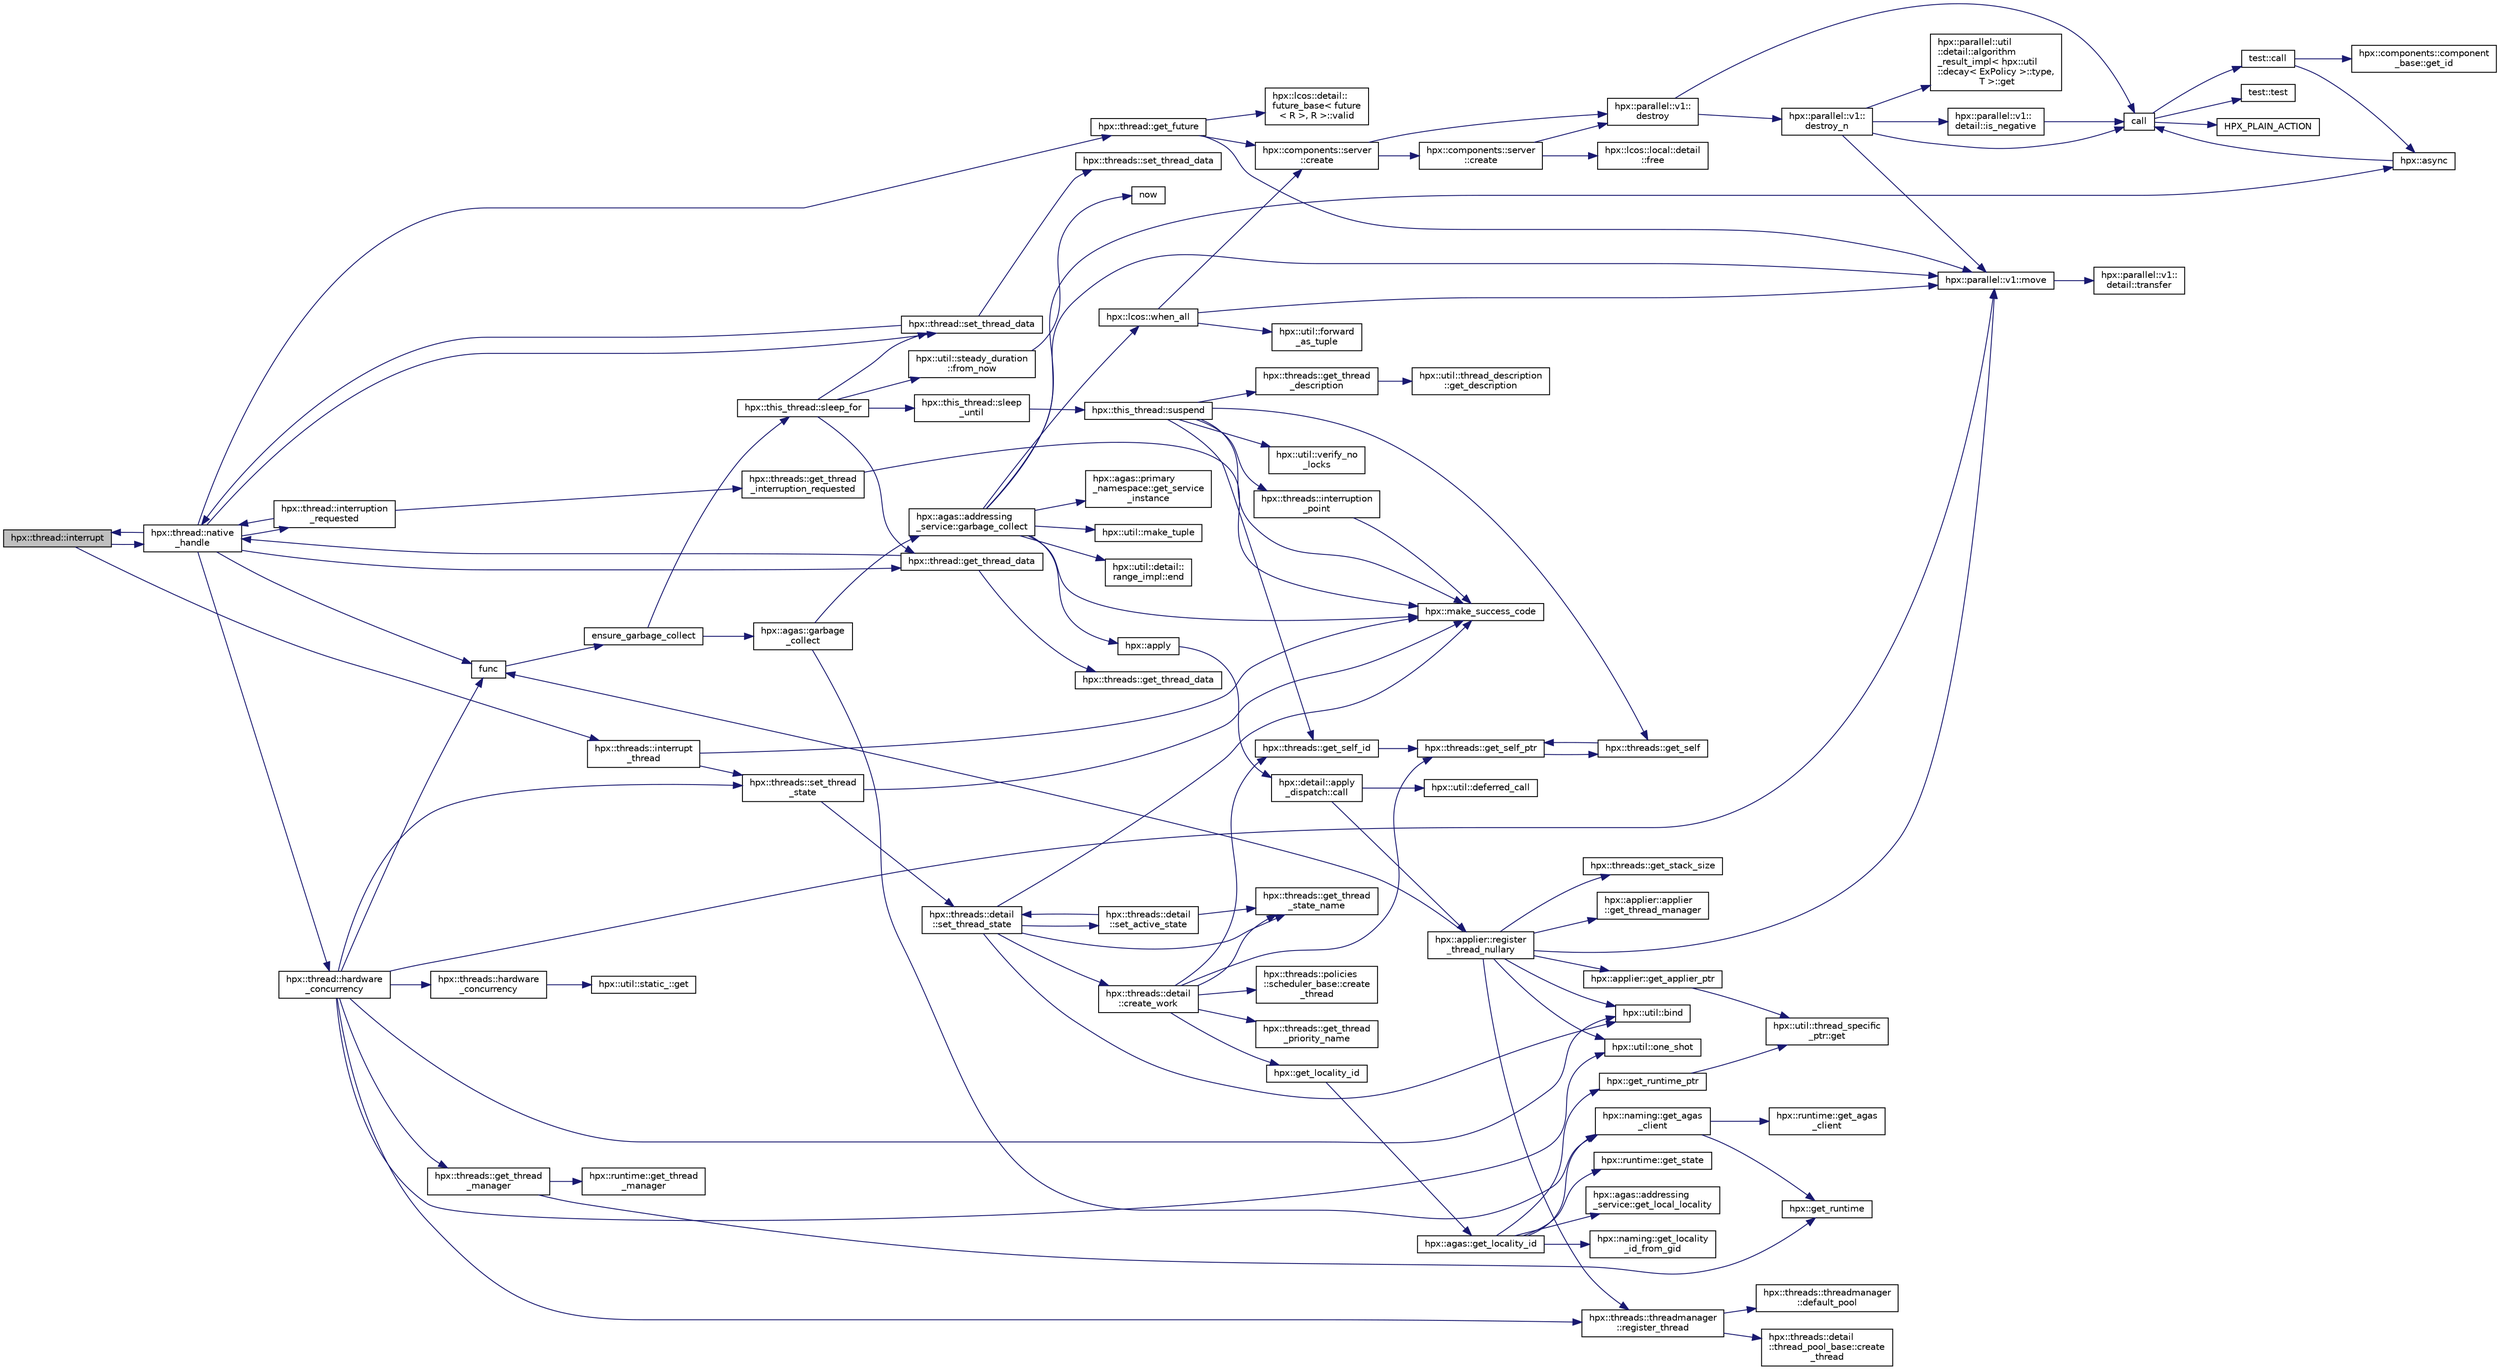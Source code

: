 digraph "hpx::thread::interrupt"
{
  edge [fontname="Helvetica",fontsize="10",labelfontname="Helvetica",labelfontsize="10"];
  node [fontname="Helvetica",fontsize="10",shape=record];
  rankdir="LR";
  Node2045 [label="hpx::thread::interrupt",height=0.2,width=0.4,color="black", fillcolor="grey75", style="filled", fontcolor="black"];
  Node2045 -> Node2046 [color="midnightblue",fontsize="10",style="solid",fontname="Helvetica"];
  Node2046 [label="hpx::threads::interrupt\l_thread",height=0.2,width=0.4,color="black", fillcolor="white", style="filled",URL="$d7/d28/namespacehpx_1_1threads.html#a6bdda1a2aab61b9b13d274b5155d7e73"];
  Node2046 -> Node2047 [color="midnightblue",fontsize="10",style="solid",fontname="Helvetica"];
  Node2047 [label="hpx::make_success_code",height=0.2,width=0.4,color="black", fillcolor="white", style="filled",URL="$d8/d83/namespacehpx.html#a0e8512a8f49e2a6c8185061181419d8f",tooltip="Returns error_code(hpx::success, \"success\", mode). "];
  Node2046 -> Node2048 [color="midnightblue",fontsize="10",style="solid",fontname="Helvetica"];
  Node2048 [label="hpx::threads::set_thread\l_state",height=0.2,width=0.4,color="black", fillcolor="white", style="filled",URL="$d7/d28/namespacehpx_1_1threads.html#ac0690ad16ad778bcc79dcd727cc33025",tooltip="Set the thread state of the thread referenced by the thread_id id. "];
  Node2048 -> Node2047 [color="midnightblue",fontsize="10",style="solid",fontname="Helvetica"];
  Node2048 -> Node2049 [color="midnightblue",fontsize="10",style="solid",fontname="Helvetica"];
  Node2049 [label="hpx::threads::detail\l::set_thread_state",height=0.2,width=0.4,color="black", fillcolor="white", style="filled",URL="$d2/dd1/namespacehpx_1_1threads_1_1detail.html#af85ddc854c4a149bf1738eb1b111b9ab"];
  Node2049 -> Node2050 [color="midnightblue",fontsize="10",style="solid",fontname="Helvetica"];
  Node2050 [label="hpx::threads::get_thread\l_state_name",height=0.2,width=0.4,color="black", fillcolor="white", style="filled",URL="$d7/d28/namespacehpx_1_1threads.html#a26f91ea8d2195f165c033241c5cd11db"];
  Node2049 -> Node2047 [color="midnightblue",fontsize="10",style="solid",fontname="Helvetica"];
  Node2049 -> Node2051 [color="midnightblue",fontsize="10",style="solid",fontname="Helvetica"];
  Node2051 [label="hpx::util::bind",height=0.2,width=0.4,color="black", fillcolor="white", style="filled",URL="$df/dad/namespacehpx_1_1util.html#ad844caedf82a0173d6909d910c3e48c6"];
  Node2049 -> Node2052 [color="midnightblue",fontsize="10",style="solid",fontname="Helvetica"];
  Node2052 [label="hpx::threads::detail\l::set_active_state",height=0.2,width=0.4,color="black", fillcolor="white", style="filled",URL="$d2/dd1/namespacehpx_1_1threads_1_1detail.html#a45884a5bf04ad66a4f259231a3947e76"];
  Node2052 -> Node2050 [color="midnightblue",fontsize="10",style="solid",fontname="Helvetica"];
  Node2052 -> Node2049 [color="midnightblue",fontsize="10",style="solid",fontname="Helvetica"];
  Node2049 -> Node2053 [color="midnightblue",fontsize="10",style="solid",fontname="Helvetica"];
  Node2053 [label="hpx::threads::detail\l::create_work",height=0.2,width=0.4,color="black", fillcolor="white", style="filled",URL="$d2/dd1/namespacehpx_1_1threads_1_1detail.html#ae22384a3c1b1a1940032fad068fb54b1"];
  Node2053 -> Node2050 [color="midnightblue",fontsize="10",style="solid",fontname="Helvetica"];
  Node2053 -> Node2054 [color="midnightblue",fontsize="10",style="solid",fontname="Helvetica"];
  Node2054 [label="hpx::threads::get_thread\l_priority_name",height=0.2,width=0.4,color="black", fillcolor="white", style="filled",URL="$d7/d28/namespacehpx_1_1threads.html#a9c6b2fec0c1cf5b06ff83ce756ca6d42"];
  Node2053 -> Node2055 [color="midnightblue",fontsize="10",style="solid",fontname="Helvetica"];
  Node2055 [label="hpx::threads::get_self_ptr",height=0.2,width=0.4,color="black", fillcolor="white", style="filled",URL="$d7/d28/namespacehpx_1_1threads.html#a22877ae347ad884cde3a51397dad6c53"];
  Node2055 -> Node2056 [color="midnightblue",fontsize="10",style="solid",fontname="Helvetica"];
  Node2056 [label="hpx::threads::get_self",height=0.2,width=0.4,color="black", fillcolor="white", style="filled",URL="$d7/d28/namespacehpx_1_1threads.html#a07daf4d6d29233f20d66d41ab7b5b8e8"];
  Node2056 -> Node2055 [color="midnightblue",fontsize="10",style="solid",fontname="Helvetica"];
  Node2053 -> Node2057 [color="midnightblue",fontsize="10",style="solid",fontname="Helvetica"];
  Node2057 [label="hpx::threads::get_self_id",height=0.2,width=0.4,color="black", fillcolor="white", style="filled",URL="$d7/d28/namespacehpx_1_1threads.html#afafe0f900b9fac3d4ed3c747625c1cfe"];
  Node2057 -> Node2055 [color="midnightblue",fontsize="10",style="solid",fontname="Helvetica"];
  Node2053 -> Node2058 [color="midnightblue",fontsize="10",style="solid",fontname="Helvetica"];
  Node2058 [label="hpx::get_locality_id",height=0.2,width=0.4,color="black", fillcolor="white", style="filled",URL="$d8/d83/namespacehpx.html#a158d7c54a657bb364c1704033010697b",tooltip="Return the number of the locality this function is being called from. "];
  Node2058 -> Node2059 [color="midnightblue",fontsize="10",style="solid",fontname="Helvetica"];
  Node2059 [label="hpx::agas::get_locality_id",height=0.2,width=0.4,color="black", fillcolor="white", style="filled",URL="$dc/d54/namespacehpx_1_1agas.html#a491cc2ddecdf0f1a9129900caa6a4d3e"];
  Node2059 -> Node2060 [color="midnightblue",fontsize="10",style="solid",fontname="Helvetica"];
  Node2060 [label="hpx::get_runtime_ptr",height=0.2,width=0.4,color="black", fillcolor="white", style="filled",URL="$d8/d83/namespacehpx.html#af29daf2bb3e01b4d6495a1742b6cce64"];
  Node2060 -> Node2061 [color="midnightblue",fontsize="10",style="solid",fontname="Helvetica"];
  Node2061 [label="hpx::util::thread_specific\l_ptr::get",height=0.2,width=0.4,color="black", fillcolor="white", style="filled",URL="$d4/d4c/structhpx_1_1util_1_1thread__specific__ptr.html#a3b27d8520710478aa41d1f74206bdba9"];
  Node2059 -> Node2062 [color="midnightblue",fontsize="10",style="solid",fontname="Helvetica"];
  Node2062 [label="hpx::runtime::get_state",height=0.2,width=0.4,color="black", fillcolor="white", style="filled",URL="$d0/d7b/classhpx_1_1runtime.html#ab405f80e060dac95d624520f38b0524c"];
  Node2059 -> Node2063 [color="midnightblue",fontsize="10",style="solid",fontname="Helvetica"];
  Node2063 [label="hpx::naming::get_agas\l_client",height=0.2,width=0.4,color="black", fillcolor="white", style="filled",URL="$d4/dc9/namespacehpx_1_1naming.html#a0408fffd5d34b620712a801b0ae3b032"];
  Node2063 -> Node2064 [color="midnightblue",fontsize="10",style="solid",fontname="Helvetica"];
  Node2064 [label="hpx::get_runtime",height=0.2,width=0.4,color="black", fillcolor="white", style="filled",URL="$d8/d83/namespacehpx.html#aef902cc6c7dd3b9fbadf34d1e850a070"];
  Node2063 -> Node2065 [color="midnightblue",fontsize="10",style="solid",fontname="Helvetica"];
  Node2065 [label="hpx::runtime::get_agas\l_client",height=0.2,width=0.4,color="black", fillcolor="white", style="filled",URL="$d0/d7b/classhpx_1_1runtime.html#aeb5dddd30d6b9861669af8ad44d1a96a"];
  Node2059 -> Node2066 [color="midnightblue",fontsize="10",style="solid",fontname="Helvetica"];
  Node2066 [label="hpx::agas::addressing\l_service::get_local_locality",height=0.2,width=0.4,color="black", fillcolor="white", style="filled",URL="$db/d58/structhpx_1_1agas_1_1addressing__service.html#ab52c19a37c2a7a006c6c15f90ad0539c"];
  Node2059 -> Node2067 [color="midnightblue",fontsize="10",style="solid",fontname="Helvetica"];
  Node2067 [label="hpx::naming::get_locality\l_id_from_gid",height=0.2,width=0.4,color="black", fillcolor="white", style="filled",URL="$d4/dc9/namespacehpx_1_1naming.html#a7fd43037784560bd04fda9b49e33529f"];
  Node2053 -> Node2068 [color="midnightblue",fontsize="10",style="solid",fontname="Helvetica"];
  Node2068 [label="hpx::threads::policies\l::scheduler_base::create\l_thread",height=0.2,width=0.4,color="black", fillcolor="white", style="filled",URL="$dd/d7e/structhpx_1_1threads_1_1policies_1_1scheduler__base.html#ad3b05cd7f363cc8e8410ce368c3794e0"];
  Node2045 -> Node2069 [color="midnightblue",fontsize="10",style="solid",fontname="Helvetica"];
  Node2069 [label="hpx::thread::native\l_handle",height=0.2,width=0.4,color="black", fillcolor="white", style="filled",URL="$de/d9b/classhpx_1_1thread.html#acf48190d264ab64c1c4ec99d0b421b5a"];
  Node2069 -> Node2070 [color="midnightblue",fontsize="10",style="solid",fontname="Helvetica"];
  Node2070 [label="hpx::thread::hardware\l_concurrency",height=0.2,width=0.4,color="black", fillcolor="white", style="filled",URL="$de/d9b/classhpx_1_1thread.html#a8e4fff210e02485ba493bc3a2a956c03"];
  Node2070 -> Node2071 [color="midnightblue",fontsize="10",style="solid",fontname="Helvetica"];
  Node2071 [label="hpx::threads::hardware\l_concurrency",height=0.2,width=0.4,color="black", fillcolor="white", style="filled",URL="$d7/d28/namespacehpx_1_1threads.html#aa8752a235478d2ad7b5ac467b63ab527"];
  Node2071 -> Node2072 [color="midnightblue",fontsize="10",style="solid",fontname="Helvetica"];
  Node2072 [label="hpx::util::static_::get",height=0.2,width=0.4,color="black", fillcolor="white", style="filled",URL="$d3/dbb/structhpx_1_1util_1_1static__.html#a2967c633948a3bf17a3b5405ef5a8318"];
  Node2070 -> Node2073 [color="midnightblue",fontsize="10",style="solid",fontname="Helvetica"];
  Node2073 [label="func",height=0.2,width=0.4,color="black", fillcolor="white", style="filled",URL="$d8/dfd/id__type__ref__counting__1032_8cpp.html#ab811b86ea5107ffb3351fcaa29d2c652"];
  Node2073 -> Node2074 [color="midnightblue",fontsize="10",style="solid",fontname="Helvetica"];
  Node2074 [label="ensure_garbage_collect",height=0.2,width=0.4,color="black", fillcolor="white", style="filled",URL="$d8/dfd/id__type__ref__counting__1032_8cpp.html#a5264b94bf7c262ac0e521fb290d476d5"];
  Node2074 -> Node2075 [color="midnightblue",fontsize="10",style="solid",fontname="Helvetica"];
  Node2075 [label="hpx::this_thread::sleep_for",height=0.2,width=0.4,color="black", fillcolor="white", style="filled",URL="$d9/d52/namespacehpx_1_1this__thread.html#afc042a5a5fa52eef2d1d177a343435cf"];
  Node2075 -> Node2076 [color="midnightblue",fontsize="10",style="solid",fontname="Helvetica"];
  Node2076 [label="hpx::this_thread::sleep\l_until",height=0.2,width=0.4,color="black", fillcolor="white", style="filled",URL="$d9/d52/namespacehpx_1_1this__thread.html#ae12a853980115b23ff0ab8ca06622658"];
  Node2076 -> Node2077 [color="midnightblue",fontsize="10",style="solid",fontname="Helvetica"];
  Node2077 [label="hpx::this_thread::suspend",height=0.2,width=0.4,color="black", fillcolor="white", style="filled",URL="$d9/d52/namespacehpx_1_1this__thread.html#aca220026fb3014c0881d129fe31c0073"];
  Node2077 -> Node2056 [color="midnightblue",fontsize="10",style="solid",fontname="Helvetica"];
  Node2077 -> Node2057 [color="midnightblue",fontsize="10",style="solid",fontname="Helvetica"];
  Node2077 -> Node2078 [color="midnightblue",fontsize="10",style="solid",fontname="Helvetica"];
  Node2078 [label="hpx::threads::interruption\l_point",height=0.2,width=0.4,color="black", fillcolor="white", style="filled",URL="$d7/d28/namespacehpx_1_1threads.html#ada6ec56a12b050707311d8c628089059"];
  Node2078 -> Node2047 [color="midnightblue",fontsize="10",style="solid",fontname="Helvetica"];
  Node2077 -> Node2079 [color="midnightblue",fontsize="10",style="solid",fontname="Helvetica"];
  Node2079 [label="hpx::util::verify_no\l_locks",height=0.2,width=0.4,color="black", fillcolor="white", style="filled",URL="$df/dad/namespacehpx_1_1util.html#ae0e1837ee6f09b79b26c2e788d2e9fc9"];
  Node2077 -> Node2080 [color="midnightblue",fontsize="10",style="solid",fontname="Helvetica"];
  Node2080 [label="hpx::threads::get_thread\l_description",height=0.2,width=0.4,color="black", fillcolor="white", style="filled",URL="$d7/d28/namespacehpx_1_1threads.html#a42fc18a7a680f4e8bc633a4b4c956701"];
  Node2080 -> Node2081 [color="midnightblue",fontsize="10",style="solid",fontname="Helvetica"];
  Node2081 [label="hpx::util::thread_description\l::get_description",height=0.2,width=0.4,color="black", fillcolor="white", style="filled",URL="$df/d9e/structhpx_1_1util_1_1thread__description.html#a8c834e14eca6eb228188022577f9f952"];
  Node2077 -> Node2047 [color="midnightblue",fontsize="10",style="solid",fontname="Helvetica"];
  Node2075 -> Node2082 [color="midnightblue",fontsize="10",style="solid",fontname="Helvetica"];
  Node2082 [label="hpx::util::steady_duration\l::from_now",height=0.2,width=0.4,color="black", fillcolor="white", style="filled",URL="$d9/d4f/classhpx_1_1util_1_1steady__duration.html#a0132206d767cd0f7395507b40111a153"];
  Node2082 -> Node2083 [color="midnightblue",fontsize="10",style="solid",fontname="Helvetica"];
  Node2083 [label="now",height=0.2,width=0.4,color="black", fillcolor="white", style="filled",URL="$de/db3/1d__stencil__1__omp_8cpp.html#a89e9667753dccfac455bd37a7a3a7b16"];
  Node2075 -> Node2084 [color="midnightblue",fontsize="10",style="solid",fontname="Helvetica"];
  Node2084 [label="hpx::thread::get_thread_data",height=0.2,width=0.4,color="black", fillcolor="white", style="filled",URL="$de/d9b/classhpx_1_1thread.html#a4535ef82cec3b953d2c941d20e3e3904"];
  Node2084 -> Node2085 [color="midnightblue",fontsize="10",style="solid",fontname="Helvetica"];
  Node2085 [label="hpx::threads::get_thread_data",height=0.2,width=0.4,color="black", fillcolor="white", style="filled",URL="$d7/d28/namespacehpx_1_1threads.html#a8737931ff6303807225f735b2b384ae4"];
  Node2084 -> Node2069 [color="midnightblue",fontsize="10",style="solid",fontname="Helvetica"];
  Node2075 -> Node2086 [color="midnightblue",fontsize="10",style="solid",fontname="Helvetica"];
  Node2086 [label="hpx::thread::set_thread_data",height=0.2,width=0.4,color="black", fillcolor="white", style="filled",URL="$de/d9b/classhpx_1_1thread.html#a7317a3cf5251f3b33c990449570d4cea"];
  Node2086 -> Node2087 [color="midnightblue",fontsize="10",style="solid",fontname="Helvetica"];
  Node2087 [label="hpx::threads::set_thread_data",height=0.2,width=0.4,color="black", fillcolor="white", style="filled",URL="$d7/d28/namespacehpx_1_1threads.html#a00a625acc149fce3ae38e4340454acf7"];
  Node2086 -> Node2069 [color="midnightblue",fontsize="10",style="solid",fontname="Helvetica"];
  Node2074 -> Node2088 [color="midnightblue",fontsize="10",style="solid",fontname="Helvetica"];
  Node2088 [label="hpx::agas::garbage\l_collect",height=0.2,width=0.4,color="black", fillcolor="white", style="filled",URL="$dc/d54/namespacehpx_1_1agas.html#a951337adc4f9bd6df00a50737468e911"];
  Node2088 -> Node2063 [color="midnightblue",fontsize="10",style="solid",fontname="Helvetica"];
  Node2088 -> Node2089 [color="midnightblue",fontsize="10",style="solid",fontname="Helvetica"];
  Node2089 [label="hpx::agas::addressing\l_service::garbage_collect",height=0.2,width=0.4,color="black", fillcolor="white", style="filled",URL="$db/d58/structhpx_1_1agas_1_1addressing__service.html#a87dcae0eacf6e62d5103ebf516d86f63"];
  Node2089 -> Node2047 [color="midnightblue",fontsize="10",style="solid",fontname="Helvetica"];
  Node2089 -> Node2090 [color="midnightblue",fontsize="10",style="solid",fontname="Helvetica"];
  Node2090 [label="hpx::agas::primary\l_namespace::get_service\l_instance",height=0.2,width=0.4,color="black", fillcolor="white", style="filled",URL="$d1/d43/structhpx_1_1agas_1_1primary__namespace.html#a7630ff0f30ff8c23b13b4672c5350e2e"];
  Node2089 -> Node2091 [color="midnightblue",fontsize="10",style="solid",fontname="Helvetica"];
  Node2091 [label="hpx::util::make_tuple",height=0.2,width=0.4,color="black", fillcolor="white", style="filled",URL="$df/dad/namespacehpx_1_1util.html#a06fa74211a987d208e013f400a9f5328"];
  Node2089 -> Node2092 [color="midnightblue",fontsize="10",style="solid",fontname="Helvetica"];
  Node2092 [label="hpx::util::detail::\lrange_impl::end",height=0.2,width=0.4,color="black", fillcolor="white", style="filled",URL="$d4/d4a/namespacehpx_1_1util_1_1detail_1_1range__impl.html#afb2ea48b0902f52ee4d8b764807b4316"];
  Node2089 -> Node2093 [color="midnightblue",fontsize="10",style="solid",fontname="Helvetica"];
  Node2093 [label="hpx::apply",height=0.2,width=0.4,color="black", fillcolor="white", style="filled",URL="$d8/d83/namespacehpx.html#aa87762f0db0731d385f3fdfdb25d59fc"];
  Node2093 -> Node2094 [color="midnightblue",fontsize="10",style="solid",fontname="Helvetica"];
  Node2094 [label="hpx::detail::apply\l_dispatch::call",height=0.2,width=0.4,color="black", fillcolor="white", style="filled",URL="$db/de8/structhpx_1_1detail_1_1apply__dispatch.html#a0755fab16d281e74bcff0f8045be9459"];
  Node2094 -> Node2095 [color="midnightblue",fontsize="10",style="solid",fontname="Helvetica"];
  Node2095 [label="hpx::applier::register\l_thread_nullary",height=0.2,width=0.4,color="black", fillcolor="white", style="filled",URL="$d8/dcb/namespacehpx_1_1applier.html#a401cd1145927e58d74d1eb52aaccd936"];
  Node2095 -> Node2096 [color="midnightblue",fontsize="10",style="solid",fontname="Helvetica"];
  Node2096 [label="hpx::applier::get_applier_ptr",height=0.2,width=0.4,color="black", fillcolor="white", style="filled",URL="$d8/dcb/namespacehpx_1_1applier.html#a617483cf2b77ad3a0aa428ade7b35299"];
  Node2096 -> Node2061 [color="midnightblue",fontsize="10",style="solid",fontname="Helvetica"];
  Node2095 -> Node2073 [color="midnightblue",fontsize="10",style="solid",fontname="Helvetica"];
  Node2095 -> Node2051 [color="midnightblue",fontsize="10",style="solid",fontname="Helvetica"];
  Node2095 -> Node2097 [color="midnightblue",fontsize="10",style="solid",fontname="Helvetica"];
  Node2097 [label="hpx::util::one_shot",height=0.2,width=0.4,color="black", fillcolor="white", style="filled",URL="$df/dad/namespacehpx_1_1util.html#a273e61be42a72415291e0ec0a4f28c7a"];
  Node2095 -> Node2098 [color="midnightblue",fontsize="10",style="solid",fontname="Helvetica"];
  Node2098 [label="hpx::parallel::v1::move",height=0.2,width=0.4,color="black", fillcolor="white", style="filled",URL="$db/db9/namespacehpx_1_1parallel_1_1v1.html#aa7c4ede081ce786c9d1eb1adff495cfc"];
  Node2098 -> Node2099 [color="midnightblue",fontsize="10",style="solid",fontname="Helvetica"];
  Node2099 [label="hpx::parallel::v1::\ldetail::transfer",height=0.2,width=0.4,color="black", fillcolor="white", style="filled",URL="$d2/ddd/namespacehpx_1_1parallel_1_1v1_1_1detail.html#ab1b56a05e1885ca7cc7ffa1804dd2f3c"];
  Node2095 -> Node2100 [color="midnightblue",fontsize="10",style="solid",fontname="Helvetica"];
  Node2100 [label="hpx::threads::get_stack_size",height=0.2,width=0.4,color="black", fillcolor="white", style="filled",URL="$d7/d28/namespacehpx_1_1threads.html#af597241b3c2785150be206737ca04aa6",tooltip="The get_stack_size function is part of the thread related API. It. "];
  Node2095 -> Node2101 [color="midnightblue",fontsize="10",style="solid",fontname="Helvetica"];
  Node2101 [label="hpx::applier::applier\l::get_thread_manager",height=0.2,width=0.4,color="black", fillcolor="white", style="filled",URL="$da/dcb/classhpx_1_1applier_1_1applier.html#acc36d583973701e573be39da97bba866",tooltip="Access the thread-manager instance associated with this applier. "];
  Node2095 -> Node2102 [color="midnightblue",fontsize="10",style="solid",fontname="Helvetica"];
  Node2102 [label="hpx::threads::threadmanager\l::register_thread",height=0.2,width=0.4,color="black", fillcolor="white", style="filled",URL="$d5/daa/classhpx_1_1threads_1_1threadmanager.html#a7f79c7578e08a60ca45eb276ce8133d8"];
  Node2102 -> Node2103 [color="midnightblue",fontsize="10",style="solid",fontname="Helvetica"];
  Node2103 [label="hpx::threads::threadmanager\l::default_pool",height=0.2,width=0.4,color="black", fillcolor="white", style="filled",URL="$d5/daa/classhpx_1_1threads_1_1threadmanager.html#a851f067d03b5dd1c5e6a9a6a841e05df"];
  Node2102 -> Node2104 [color="midnightblue",fontsize="10",style="solid",fontname="Helvetica"];
  Node2104 [label="hpx::threads::detail\l::thread_pool_base::create\l_thread",height=0.2,width=0.4,color="black", fillcolor="white", style="filled",URL="$de/dae/classhpx_1_1threads_1_1detail_1_1thread__pool__base.html#ad35d3779eef6f4528e62a26d71b34b34"];
  Node2094 -> Node2105 [color="midnightblue",fontsize="10",style="solid",fontname="Helvetica"];
  Node2105 [label="hpx::util::deferred_call",height=0.2,width=0.4,color="black", fillcolor="white", style="filled",URL="$df/dad/namespacehpx_1_1util.html#acdded623c658a7a3436f7e76bc9d881c"];
  Node2089 -> Node2098 [color="midnightblue",fontsize="10",style="solid",fontname="Helvetica"];
  Node2089 -> Node2106 [color="midnightblue",fontsize="10",style="solid",fontname="Helvetica"];
  Node2106 [label="hpx::async",height=0.2,width=0.4,color="black", fillcolor="white", style="filled",URL="$d8/d83/namespacehpx.html#acb7d8e37b73b823956ce144f9a57eaa4"];
  Node2106 -> Node2107 [color="midnightblue",fontsize="10",style="solid",fontname="Helvetica"];
  Node2107 [label="call",height=0.2,width=0.4,color="black", fillcolor="white", style="filled",URL="$d2/d67/promise__1620_8cpp.html#a58357f0b82bc761e1d0b9091ed563a70"];
  Node2107 -> Node2108 [color="midnightblue",fontsize="10",style="solid",fontname="Helvetica"];
  Node2108 [label="test::test",height=0.2,width=0.4,color="black", fillcolor="white", style="filled",URL="$d8/d89/structtest.html#ab42d5ece712d716b04cb3f686f297a26"];
  Node2107 -> Node2109 [color="midnightblue",fontsize="10",style="solid",fontname="Helvetica"];
  Node2109 [label="HPX_PLAIN_ACTION",height=0.2,width=0.4,color="black", fillcolor="white", style="filled",URL="$d2/d67/promise__1620_8cpp.html#ab96aab827a4b1fcaf66cfe0ba83fef23"];
  Node2107 -> Node2110 [color="midnightblue",fontsize="10",style="solid",fontname="Helvetica"];
  Node2110 [label="test::call",height=0.2,width=0.4,color="black", fillcolor="white", style="filled",URL="$d8/d89/structtest.html#aeb29e7ed6518b9426ccf1344c52620ae"];
  Node2110 -> Node2106 [color="midnightblue",fontsize="10",style="solid",fontname="Helvetica"];
  Node2110 -> Node2111 [color="midnightblue",fontsize="10",style="solid",fontname="Helvetica"];
  Node2111 [label="hpx::components::component\l_base::get_id",height=0.2,width=0.4,color="black", fillcolor="white", style="filled",URL="$d2/de6/classhpx_1_1components_1_1component__base.html#a4c8fd93514039bdf01c48d66d82b19cd"];
  Node2089 -> Node2112 [color="midnightblue",fontsize="10",style="solid",fontname="Helvetica"];
  Node2112 [label="hpx::lcos::when_all",height=0.2,width=0.4,color="black", fillcolor="white", style="filled",URL="$d2/dc9/namespacehpx_1_1lcos.html#a1a6fb024d8690923fb185d5aee204d54"];
  Node2112 -> Node2113 [color="midnightblue",fontsize="10",style="solid",fontname="Helvetica"];
  Node2113 [label="hpx::util::forward\l_as_tuple",height=0.2,width=0.4,color="black", fillcolor="white", style="filled",URL="$df/dad/namespacehpx_1_1util.html#ab7c31e3f24c3302a4f67b6735a6fa597"];
  Node2112 -> Node2098 [color="midnightblue",fontsize="10",style="solid",fontname="Helvetica"];
  Node2112 -> Node2114 [color="midnightblue",fontsize="10",style="solid",fontname="Helvetica"];
  Node2114 [label="hpx::components::server\l::create",height=0.2,width=0.4,color="black", fillcolor="white", style="filled",URL="$d2/da2/namespacehpx_1_1components_1_1server.html#ac776c89f3d68ceb910e8cee9fa937ab4",tooltip="Create arrays of components using their default constructor. "];
  Node2114 -> Node2115 [color="midnightblue",fontsize="10",style="solid",fontname="Helvetica"];
  Node2115 [label="hpx::components::server\l::create",height=0.2,width=0.4,color="black", fillcolor="white", style="filled",URL="$d2/da2/namespacehpx_1_1components_1_1server.html#a77d26de181c97b444565e230577981bd"];
  Node2115 -> Node2116 [color="midnightblue",fontsize="10",style="solid",fontname="Helvetica"];
  Node2116 [label="hpx::lcos::local::detail\l::free",height=0.2,width=0.4,color="black", fillcolor="white", style="filled",URL="$d4/dcb/namespacehpx_1_1lcos_1_1local_1_1detail.html#a55a940f019734e9bb045dc123cd80e48"];
  Node2115 -> Node2117 [color="midnightblue",fontsize="10",style="solid",fontname="Helvetica"];
  Node2117 [label="hpx::parallel::v1::\ldestroy",height=0.2,width=0.4,color="black", fillcolor="white", style="filled",URL="$db/db9/namespacehpx_1_1parallel_1_1v1.html#acf303558375048e8a7cc9a2c2e09477f"];
  Node2117 -> Node2107 [color="midnightblue",fontsize="10",style="solid",fontname="Helvetica"];
  Node2117 -> Node2118 [color="midnightblue",fontsize="10",style="solid",fontname="Helvetica"];
  Node2118 [label="hpx::parallel::v1::\ldestroy_n",height=0.2,width=0.4,color="black", fillcolor="white", style="filled",URL="$db/db9/namespacehpx_1_1parallel_1_1v1.html#a71d0691132a300690163f5636bcd5bd3"];
  Node2118 -> Node2119 [color="midnightblue",fontsize="10",style="solid",fontname="Helvetica"];
  Node2119 [label="hpx::parallel::v1::\ldetail::is_negative",height=0.2,width=0.4,color="black", fillcolor="white", style="filled",URL="$d2/ddd/namespacehpx_1_1parallel_1_1v1_1_1detail.html#adf2e40fc4b20ad0fd442ee3118a4d527"];
  Node2119 -> Node2107 [color="midnightblue",fontsize="10",style="solid",fontname="Helvetica"];
  Node2118 -> Node2120 [color="midnightblue",fontsize="10",style="solid",fontname="Helvetica"];
  Node2120 [label="hpx::parallel::util\l::detail::algorithm\l_result_impl\< hpx::util\l::decay\< ExPolicy \>::type,\l T \>::get",height=0.2,width=0.4,color="black", fillcolor="white", style="filled",URL="$d2/d42/structhpx_1_1parallel_1_1util_1_1detail_1_1algorithm__result__impl.html#ab5b051e8ec74eff5e0e62fd63f5d377e"];
  Node2118 -> Node2098 [color="midnightblue",fontsize="10",style="solid",fontname="Helvetica"];
  Node2118 -> Node2107 [color="midnightblue",fontsize="10",style="solid",fontname="Helvetica"];
  Node2114 -> Node2117 [color="midnightblue",fontsize="10",style="solid",fontname="Helvetica"];
  Node2070 -> Node2051 [color="midnightblue",fontsize="10",style="solid",fontname="Helvetica"];
  Node2070 -> Node2097 [color="midnightblue",fontsize="10",style="solid",fontname="Helvetica"];
  Node2070 -> Node2098 [color="midnightblue",fontsize="10",style="solid",fontname="Helvetica"];
  Node2070 -> Node2121 [color="midnightblue",fontsize="10",style="solid",fontname="Helvetica"];
  Node2121 [label="hpx::threads::get_thread\l_manager",height=0.2,width=0.4,color="black", fillcolor="white", style="filled",URL="$d7/d28/namespacehpx_1_1threads.html#a076973c3a53beadde7d967e22c4f6cce"];
  Node2121 -> Node2064 [color="midnightblue",fontsize="10",style="solid",fontname="Helvetica"];
  Node2121 -> Node2122 [color="midnightblue",fontsize="10",style="solid",fontname="Helvetica"];
  Node2122 [label="hpx::runtime::get_thread\l_manager",height=0.2,width=0.4,color="black", fillcolor="white", style="filled",URL="$d0/d7b/classhpx_1_1runtime.html#a865b12d57fcd44a8d3dda3e35414f563"];
  Node2070 -> Node2102 [color="midnightblue",fontsize="10",style="solid",fontname="Helvetica"];
  Node2070 -> Node2048 [color="midnightblue",fontsize="10",style="solid",fontname="Helvetica"];
  Node2069 -> Node2045 [color="midnightblue",fontsize="10",style="solid",fontname="Helvetica"];
  Node2069 -> Node2123 [color="midnightblue",fontsize="10",style="solid",fontname="Helvetica"];
  Node2123 [label="hpx::thread::interruption\l_requested",height=0.2,width=0.4,color="black", fillcolor="white", style="filled",URL="$de/d9b/classhpx_1_1thread.html#a33276bb4c20bbb0b1978944e18ef71b8"];
  Node2123 -> Node2124 [color="midnightblue",fontsize="10",style="solid",fontname="Helvetica"];
  Node2124 [label="hpx::threads::get_thread\l_interruption_requested",height=0.2,width=0.4,color="black", fillcolor="white", style="filled",URL="$d7/d28/namespacehpx_1_1threads.html#ae64a7fdb8b5c8bac7be0c8282672a03b"];
  Node2124 -> Node2047 [color="midnightblue",fontsize="10",style="solid",fontname="Helvetica"];
  Node2123 -> Node2069 [color="midnightblue",fontsize="10",style="solid",fontname="Helvetica"];
  Node2069 -> Node2125 [color="midnightblue",fontsize="10",style="solid",fontname="Helvetica"];
  Node2125 [label="hpx::thread::get_future",height=0.2,width=0.4,color="black", fillcolor="white", style="filled",URL="$de/d9b/classhpx_1_1thread.html#a87fdb0d8da826366fc190ed224900a64"];
  Node2125 -> Node2126 [color="midnightblue",fontsize="10",style="solid",fontname="Helvetica"];
  Node2126 [label="hpx::lcos::detail::\lfuture_base\< future\l\< R \>, R \>::valid",height=0.2,width=0.4,color="black", fillcolor="white", style="filled",URL="$d5/dd7/classhpx_1_1lcos_1_1detail_1_1future__base.html#aaf7beb7374815614363033bd96573e75"];
  Node2125 -> Node2114 [color="midnightblue",fontsize="10",style="solid",fontname="Helvetica"];
  Node2125 -> Node2098 [color="midnightblue",fontsize="10",style="solid",fontname="Helvetica"];
  Node2069 -> Node2084 [color="midnightblue",fontsize="10",style="solid",fontname="Helvetica"];
  Node2069 -> Node2086 [color="midnightblue",fontsize="10",style="solid",fontname="Helvetica"];
  Node2069 -> Node2073 [color="midnightblue",fontsize="10",style="solid",fontname="Helvetica"];
}
